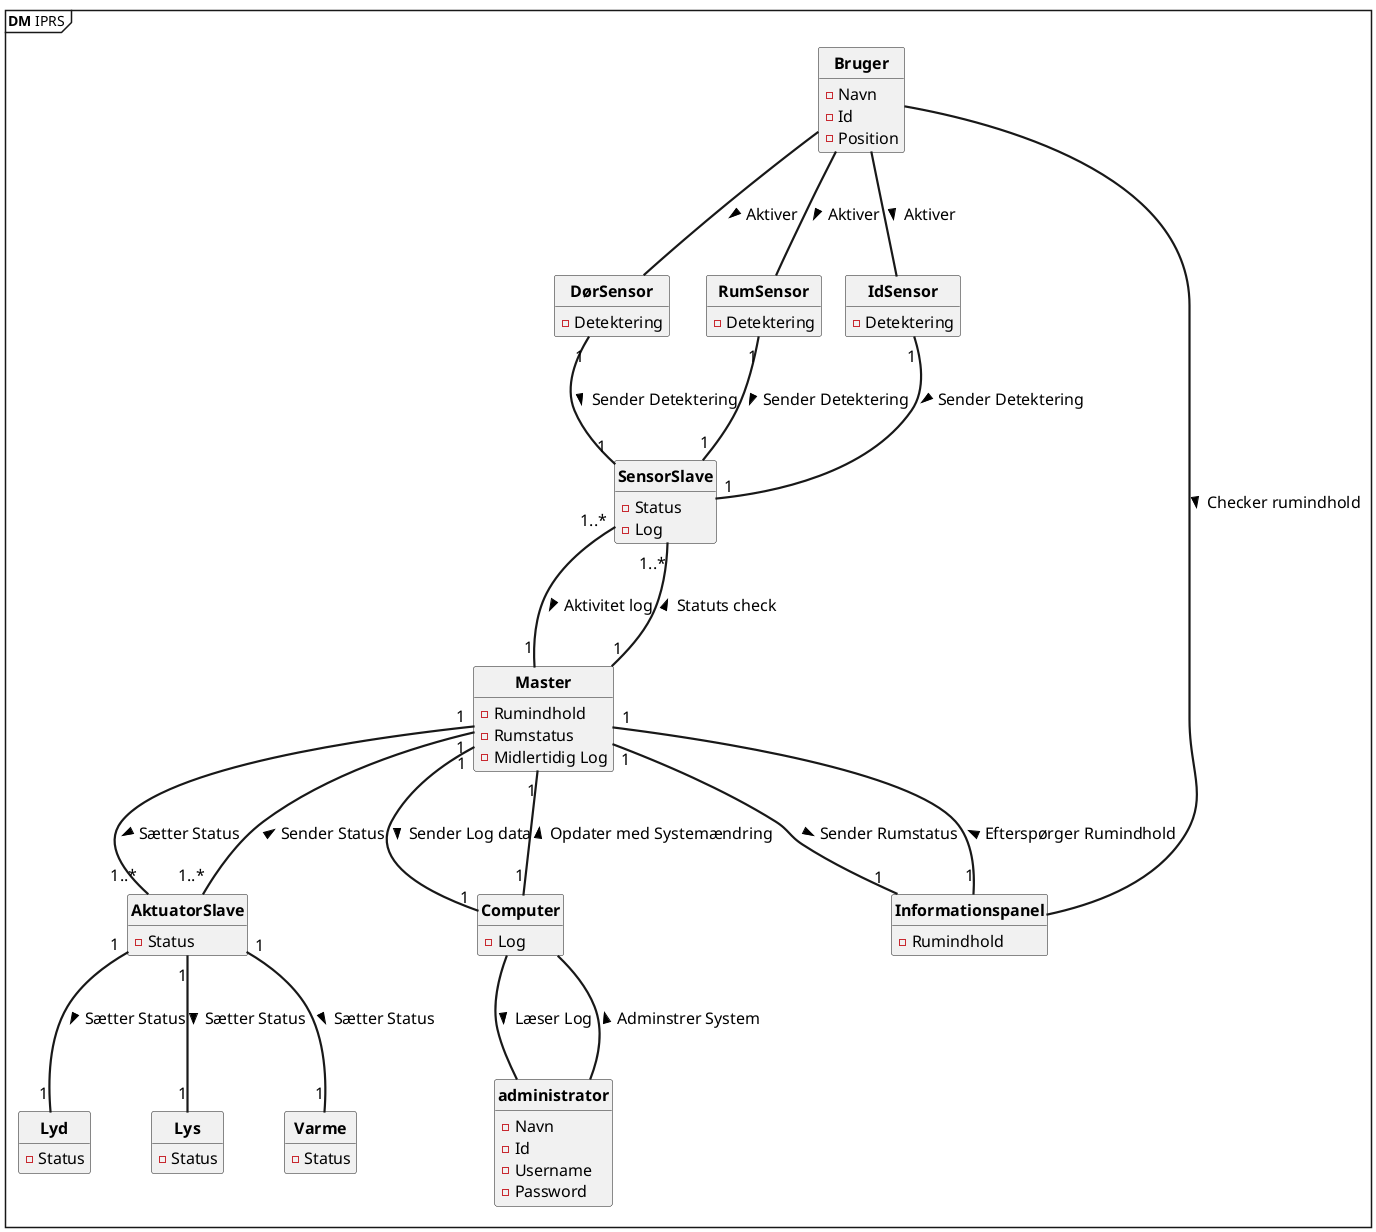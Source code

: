 @startuml DM IPRS
' Default param deffinition
skinparam style strictuml
skinparam DefaultFontSize 16
skinparam DefaultFontName times new roman
skinparam ArrowFontSize 16
skinparam ArrowThickness 2.2
skinparam Linetype poly
skinparam ranksep 100
skinparam nodesep 10
hide empty members


mainframe **DM** IPRS

' Class definition
Class "**Bruger**" as BR{
- Navn
- Id
- Position
}

Class "**Lyd**" as LD{
- Status
    
}

Class "**Lys**" as LS{
- Status
}

Class "**Varme**" as V{
- Status 
}


Class "**AktuatorSlave**" as AS{
- Status
}


Class "**SensorSlave**" as SS{
- Status
- Log
}

Class "**DørSensor**" as DS{
- Detektering
}

Class "**RumSensor**" as RS{
- Detektering
}

Class "**IdSensor**" as IS{
- Detektering
}

Class  "**Master**" as ME{
- Rumindhold
- Rumstatus
- Midlertidig Log
}

Class "**Computer**" as COM{
- Log
}

Class "**Informationspanel**" as INFO {
- Rumindhold
}

Class "**administrator**" as ADMIN {
- Navn
- Id
- Username
- Password
}

' Conection definition
BR -- INFO : > Checker rumindhold

SS "1..*" -- "1" ME : > Aktivitet log
SS "1..*" -- "1" ME : < Statuts check

ME "1" -- "1" COM : > Sender Log data
ME "1" -- "1" COM : < Opdater med Systemændring
ME "1" -- "1" INFO : > Sender Rumstatus
ME "1" -- "1" INFO : < Efterspørger Rumindhold

RS "1" -- "1" SS : > Sender Detektering
DS "1" -- "1" SS : > Sender Detektering
IS "1" -- "1" SS : > Sender Detektering

BR -- IS : > Aktiver
BR -- DS : > Aktiver
BR -- RS : > Aktiver

ADMIN -- COM  : > Adminstrer System
COM -- ADMIN : > Læser Log

ME "1" -- "1..*" AS : > Sætter Status
ME "1" -- "1..*" AS : < Sender Status

AS "1" -- "1" LS : > Sætter Status
AS "1" -- "1" LD : > Sætter Status
AS "1" -- "1" V : > Sætter Status
@enduml